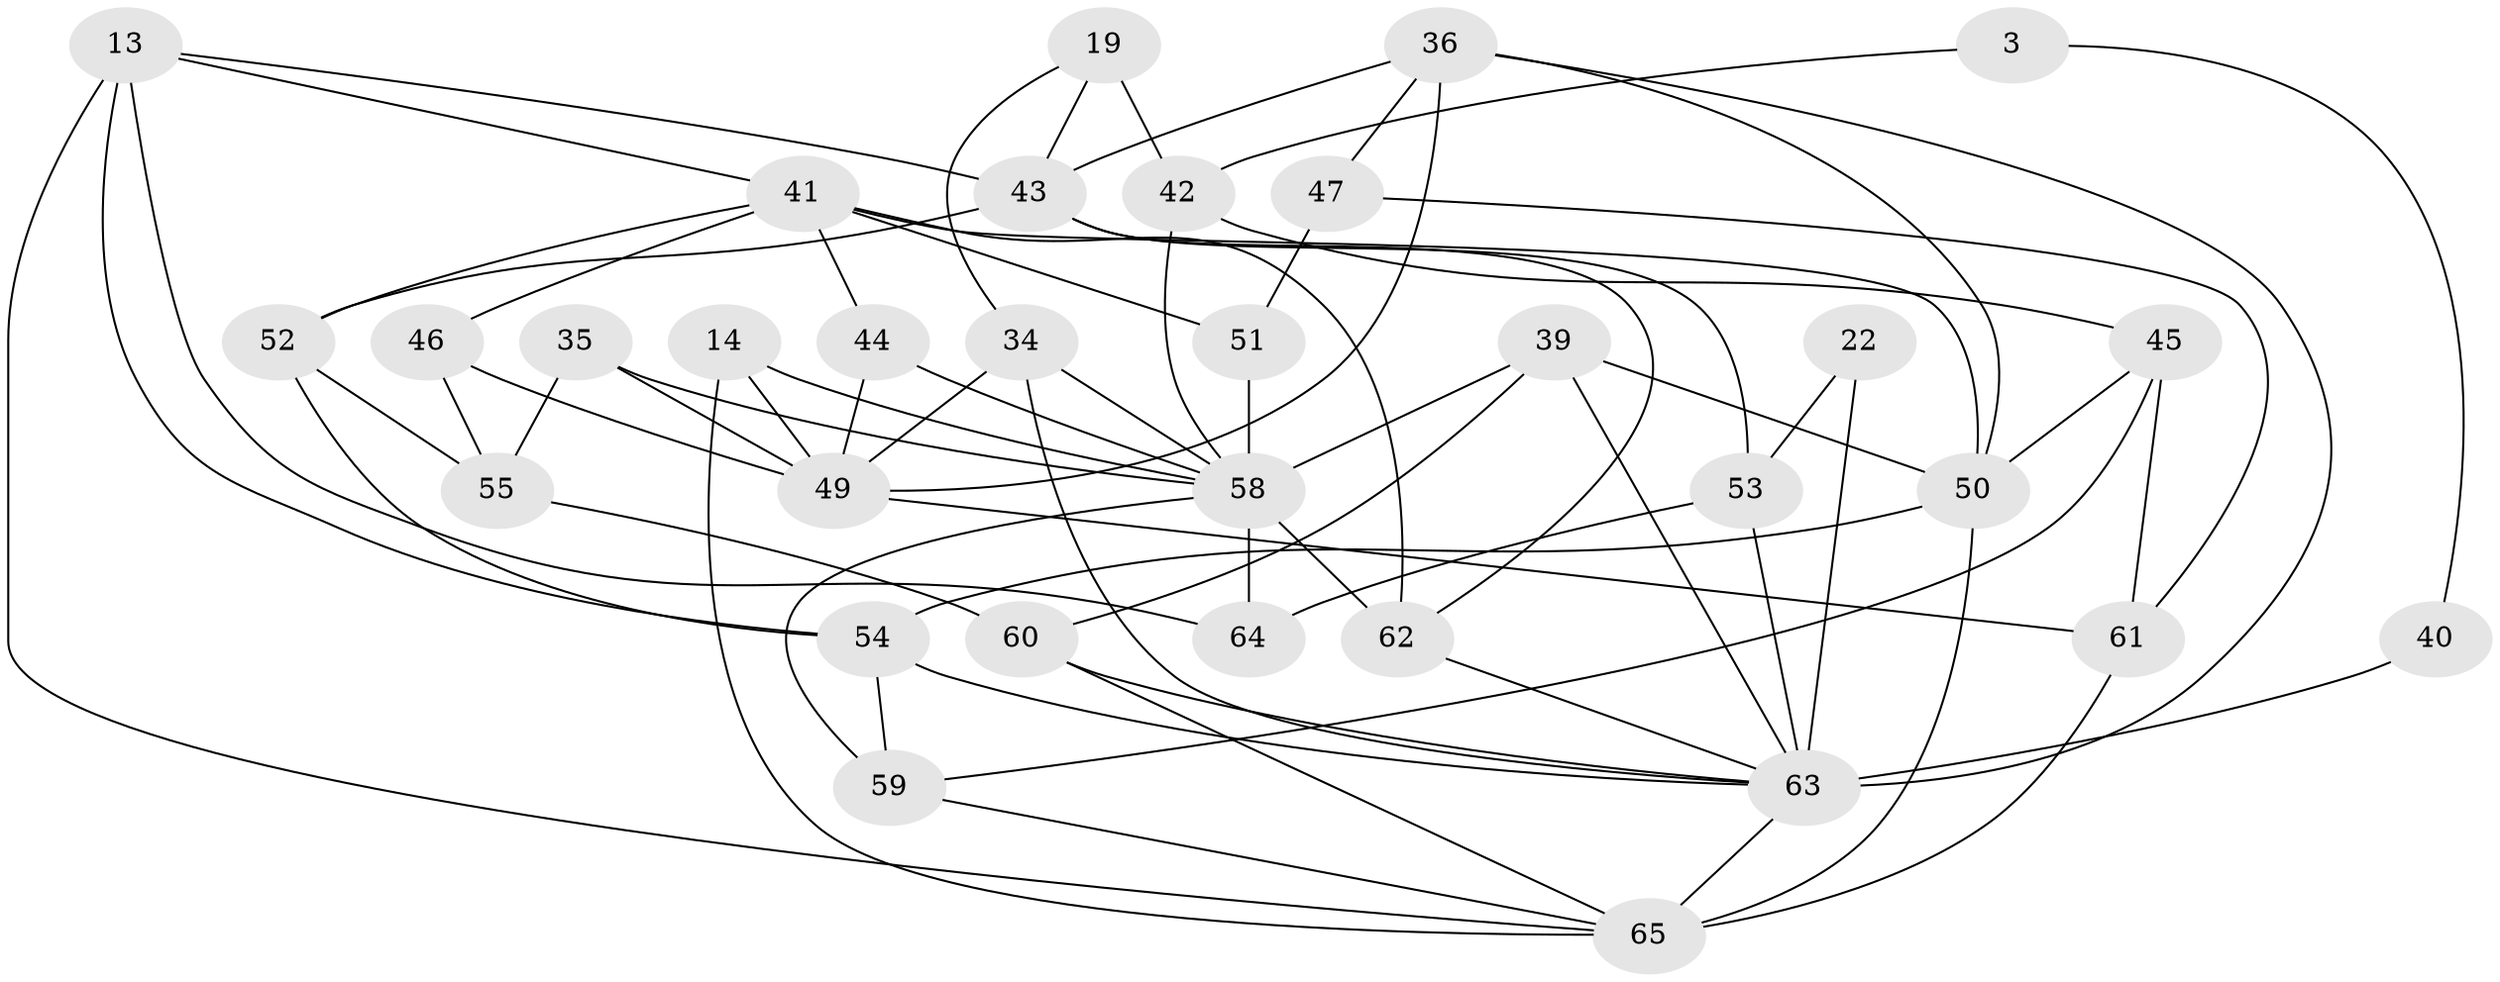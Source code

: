 // original degree distribution, {4: 1.0}
// Generated by graph-tools (version 1.1) at 2025/58/03/09/25 04:58:22]
// undirected, 32 vertices, 71 edges
graph export_dot {
graph [start="1"]
  node [color=gray90,style=filled];
  3;
  13 [super="+1"];
  14;
  19;
  22;
  34;
  35;
  36 [super="+24+26"];
  39;
  40 [super="+30"];
  41 [super="+15+16"];
  42 [super="+10"];
  43 [super="+8"];
  44;
  45;
  46;
  47;
  49 [super="+9+23+29"];
  50 [super="+5+11"];
  51;
  52;
  53 [super="+21"];
  54 [super="+4"];
  55;
  58 [super="+57"];
  59;
  60;
  61;
  62 [super="+32"];
  63 [super="+12+56"];
  64 [super="+25"];
  65 [super="+28+37"];
  3 -- 40 [weight=2];
  3 -- 42 [weight=2];
  13 -- 54 [weight=2];
  13 -- 43;
  13 -- 64;
  13 -- 41;
  13 -- 65;
  14 -- 65;
  14 -- 49 [weight=2];
  14 -- 58;
  19 -- 34;
  19 -- 42 [weight=2];
  19 -- 43;
  22 -- 53 [weight=2];
  22 -- 63 [weight=2];
  34 -- 49;
  34 -- 63;
  34 -- 58;
  35 -- 58;
  35 -- 55;
  35 -- 49 [weight=2];
  36 -- 50 [weight=2];
  36 -- 43 [weight=2];
  36 -- 49 [weight=3];
  36 -- 47 [weight=2];
  36 -- 63;
  39 -- 58;
  39 -- 60;
  39 -- 50;
  39 -- 63;
  40 -- 63 [weight=4];
  41 -- 44 [weight=2];
  41 -- 46;
  41 -- 62 [weight=3];
  41 -- 51;
  41 -- 52;
  41 -- 50;
  42 -- 45;
  42 -- 58;
  43 -- 52;
  43 -- 62;
  43 -- 53 [weight=2];
  44 -- 49;
  44 -- 58;
  45 -- 61;
  45 -- 59;
  45 -- 50;
  46 -- 55;
  46 -- 49 [weight=2];
  47 -- 61;
  47 -- 51;
  49 -- 61;
  50 -- 54;
  50 -- 65 [weight=2];
  51 -- 58 [weight=2];
  52 -- 55;
  52 -- 54;
  53 -- 63;
  53 -- 64;
  54 -- 59;
  54 -- 63;
  55 -- 60;
  58 -- 64 [weight=4];
  58 -- 59;
  58 -- 62;
  59 -- 65;
  60 -- 63;
  60 -- 65;
  61 -- 65;
  62 -- 63;
  63 -- 65;
}
